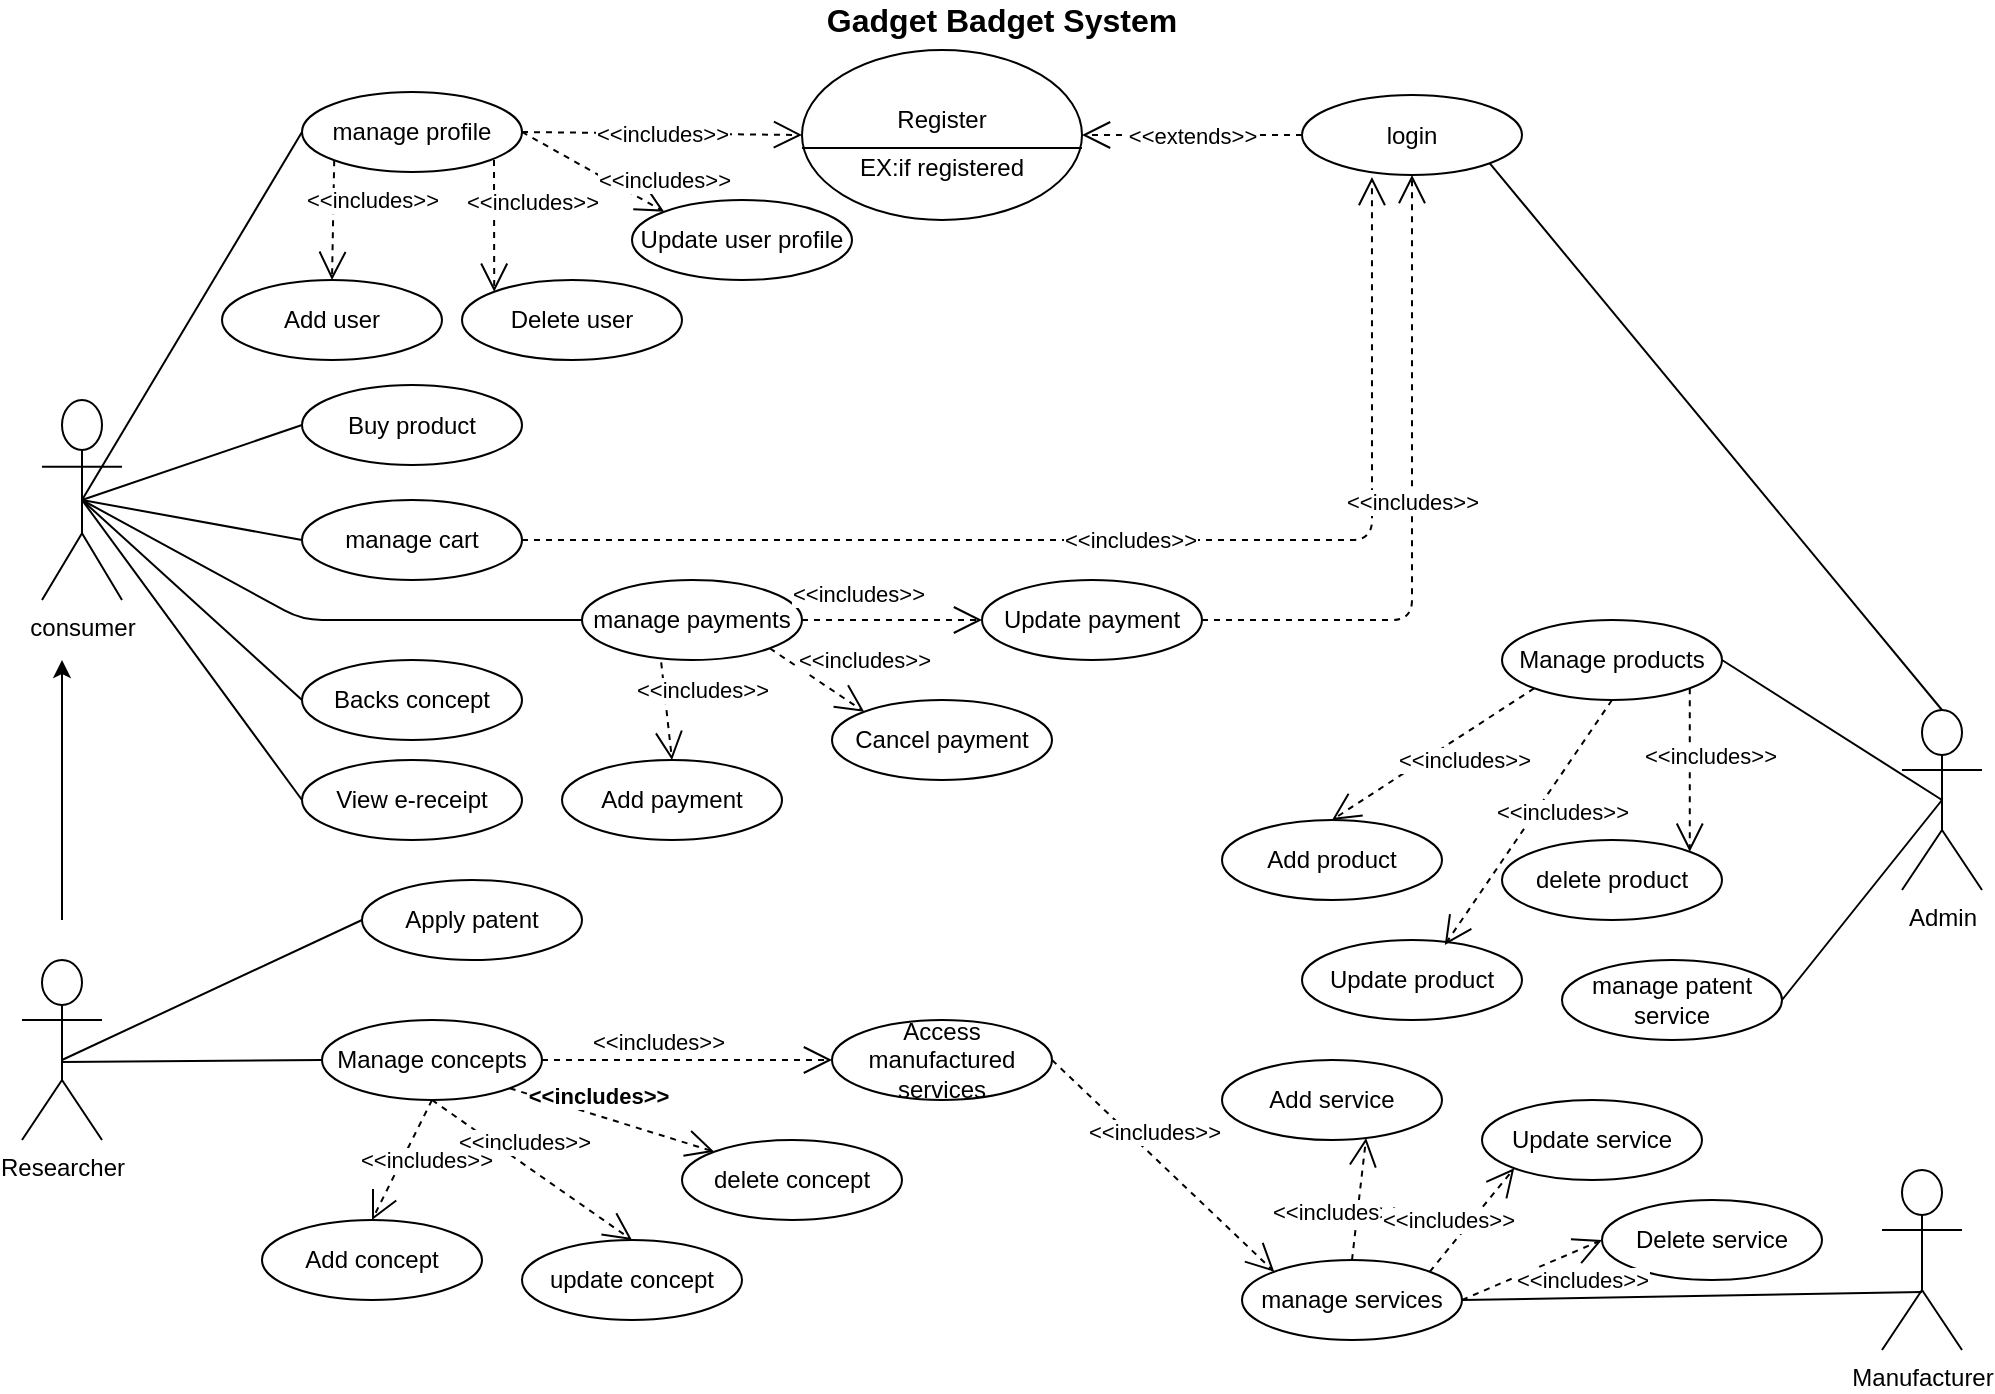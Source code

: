 <mxfile version="14.4.3" type="device"><diagram id="BjAr21-Kanh7Goh26VHl" name="Page-1"><mxGraphModel dx="1151" dy="2186" grid="1" gridSize="10" guides="1" tooltips="1" connect="1" arrows="1" fold="1" page="1" pageScale="1" pageWidth="850" pageHeight="1400" math="0" shadow="0"><root><mxCell id="0"/><mxCell id="1" parent="0"/><mxCell id="ga8SRVTDEs2_WaSy4wAb-4" value="Researcher" style="shape=umlActor;verticalLabelPosition=bottom;verticalAlign=top;html=1;outlineConnect=0;" parent="1" vertex="1"><mxGeometry x="70" y="-10" width="40" height="90" as="geometry"/></mxCell><mxCell id="ga8SRVTDEs2_WaSy4wAb-5" value="" style="endArrow=classic;html=1;" parent="1" edge="1"><mxGeometry width="50" height="50" relative="1" as="geometry"><mxPoint x="90" y="-30" as="sourcePoint"/><mxPoint x="90" y="-160" as="targetPoint"/></mxGeometry></mxCell><mxCell id="ga8SRVTDEs2_WaSy4wAb-7" value="manage profile" style="ellipse;whiteSpace=wrap;html=1;" parent="1" vertex="1"><mxGeometry x="210" y="-444" width="110" height="40" as="geometry"/></mxCell><mxCell id="ga8SRVTDEs2_WaSy4wAb-8" value="" style="ellipse;whiteSpace=wrap;html=1;" parent="1" vertex="1"><mxGeometry x="460" y="-465" width="140" height="85" as="geometry"/></mxCell><mxCell id="ga8SRVTDEs2_WaSy4wAb-9" value="login" style="ellipse;whiteSpace=wrap;html=1;" parent="1" vertex="1"><mxGeometry x="710" y="-442.5" width="110" height="40" as="geometry"/></mxCell><mxCell id="ga8SRVTDEs2_WaSy4wAb-10" value="&amp;lt;&amp;lt;includes&amp;gt;&amp;gt;" style="endArrow=open;endSize=12;dashed=1;html=1;exitX=1;exitY=0.5;exitDx=0;exitDy=0;entryX=0;entryY=0.5;entryDx=0;entryDy=0;" parent="1" source="ga8SRVTDEs2_WaSy4wAb-7" target="ga8SRVTDEs2_WaSy4wAb-8" edge="1"><mxGeometry width="160" relative="1" as="geometry"><mxPoint x="350" y="150" as="sourcePoint"/><mxPoint x="510" y="150" as="targetPoint"/></mxGeometry></mxCell><mxCell id="ga8SRVTDEs2_WaSy4wAb-11" value="" style="line;strokeWidth=1;fillColor=none;align=left;verticalAlign=middle;spacingTop=-1;spacingLeft=3;spacingRight=3;rotatable=0;labelPosition=right;points=[];portConstraint=eastwest;" parent="1" vertex="1"><mxGeometry x="460" y="-420" width="140" height="8" as="geometry"/></mxCell><mxCell id="ga8SRVTDEs2_WaSy4wAb-12" value="EX:if registered" style="text;html=1;strokeColor=none;fillColor=none;align=center;verticalAlign=middle;whiteSpace=wrap;rounded=0;" parent="1" vertex="1"><mxGeometry x="485" y="-416" width="90" height="20" as="geometry"/></mxCell><mxCell id="ga8SRVTDEs2_WaSy4wAb-13" value="&amp;lt;&amp;lt;extends&amp;gt;&amp;gt;" style="endArrow=open;endSize=12;dashed=1;html=1;exitX=0;exitY=0.5;exitDx=0;exitDy=0;entryX=1;entryY=0.5;entryDx=0;entryDy=0;" parent="1" source="ga8SRVTDEs2_WaSy4wAb-9" target="ga8SRVTDEs2_WaSy4wAb-8" edge="1"><mxGeometry width="160" relative="1" as="geometry"><mxPoint x="370" y="130" as="sourcePoint"/><mxPoint x="490" y="135" as="targetPoint"/></mxGeometry></mxCell><mxCell id="ga8SRVTDEs2_WaSy4wAb-14" value="" style="endArrow=none;html=1;entryX=0;entryY=0.5;entryDx=0;entryDy=0;" parent="1" target="ga8SRVTDEs2_WaSy4wAb-64" edge="1"><mxGeometry width="50" height="50" relative="1" as="geometry"><mxPoint x="90" y="41" as="sourcePoint"/><mxPoint x="250" y="45" as="targetPoint"/></mxGeometry></mxCell><mxCell id="ga8SRVTDEs2_WaSy4wAb-15" value="Add concept" style="ellipse;whiteSpace=wrap;html=1;" parent="1" vertex="1"><mxGeometry x="190" y="120" width="110" height="40" as="geometry"/></mxCell><mxCell id="ga8SRVTDEs2_WaSy4wAb-16" value="update concept" style="ellipse;whiteSpace=wrap;html=1;" parent="1" vertex="1"><mxGeometry x="320" y="130" width="110" height="40" as="geometry"/></mxCell><mxCell id="ga8SRVTDEs2_WaSy4wAb-17" value="&amp;lt;&amp;lt;includes&amp;gt;&amp;gt;" style="endArrow=open;endSize=12;dashed=1;html=1;exitX=0.5;exitY=1;exitDx=0;exitDy=0;entryX=0.5;entryY=0;entryDx=0;entryDy=0;" parent="1" source="ga8SRVTDEs2_WaSy4wAb-64" target="ga8SRVTDEs2_WaSy4wAb-16" edge="1"><mxGeometry x="-0.2" y="10" width="160" relative="1" as="geometry"><mxPoint x="344.072" y="69.633" as="sourcePoint"/><mxPoint x="225" y="350" as="targetPoint"/><mxPoint y="1" as="offset"/></mxGeometry></mxCell><mxCell id="ga8SRVTDEs2_WaSy4wAb-18" value="delete concept" style="ellipse;whiteSpace=wrap;html=1;" parent="1" vertex="1"><mxGeometry x="400" y="80" width="110" height="40" as="geometry"/></mxCell><mxCell id="ga8SRVTDEs2_WaSy4wAb-19" value="&amp;lt;&amp;lt;includes&amp;gt;&amp;gt;" style="endArrow=open;endSize=12;dashed=1;html=1;entryX=0;entryY=0.5;entryDx=0;entryDy=0;fontStyle=0;exitX=1;exitY=0.5;exitDx=0;exitDy=0;" parent="1" source="ga8SRVTDEs2_WaSy4wAb-64" target="ga8SRVTDEs2_WaSy4wAb-51" edge="1"><mxGeometry x="-0.2" y="10" width="160" relative="1" as="geometry"><mxPoint x="344.072" y="20.367" as="sourcePoint"/><mxPoint x="355" y="390" as="targetPoint"/><mxPoint y="1" as="offset"/></mxGeometry></mxCell><mxCell id="ga8SRVTDEs2_WaSy4wAb-20" value="manage payments" style="ellipse;whiteSpace=wrap;html=1;" parent="1" vertex="1"><mxGeometry x="350" y="-200" width="110" height="40" as="geometry"/></mxCell><mxCell id="ga8SRVTDEs2_WaSy4wAb-21" value="" style="endArrow=none;html=1;entryX=0;entryY=0.5;entryDx=0;entryDy=0;exitX=0.5;exitY=0.5;exitDx=0;exitDy=0;exitPerimeter=0;" parent="1" source="ga8SRVTDEs2_WaSy4wAb-32" target="ga8SRVTDEs2_WaSy4wAb-20" edge="1"><mxGeometry width="50" height="50" relative="1" as="geometry"><mxPoint x="110" y="150" as="sourcePoint"/><mxPoint x="260" y="130" as="targetPoint"/><Array as="points"><mxPoint x="210" y="-180"/></Array></mxGeometry></mxCell><mxCell id="ga8SRVTDEs2_WaSy4wAb-22" value="Add payment" style="ellipse;whiteSpace=wrap;html=1;" parent="1" vertex="1"><mxGeometry x="340" y="-110" width="110" height="40" as="geometry"/></mxCell><mxCell id="ga8SRVTDEs2_WaSy4wAb-23" value="Update payment" style="ellipse;whiteSpace=wrap;html=1;" parent="1" vertex="1"><mxGeometry x="550" y="-200" width="110" height="40" as="geometry"/></mxCell><mxCell id="ga8SRVTDEs2_WaSy4wAb-24" value="Cancel payment" style="ellipse;whiteSpace=wrap;html=1;" parent="1" vertex="1"><mxGeometry x="475" y="-140" width="110" height="40" as="geometry"/></mxCell><mxCell id="ga8SRVTDEs2_WaSy4wAb-25" value="View e-receipt" style="ellipse;whiteSpace=wrap;html=1;" parent="1" vertex="1"><mxGeometry x="210" y="-110" width="110" height="40" as="geometry"/></mxCell><mxCell id="ga8SRVTDEs2_WaSy4wAb-26" value="" style="endArrow=none;html=1;entryX=0;entryY=0.5;entryDx=0;entryDy=0;exitX=0.5;exitY=0.5;exitDx=0;exitDy=0;exitPerimeter=0;" parent="1" source="ga8SRVTDEs2_WaSy4wAb-32" target="ga8SRVTDEs2_WaSy4wAb-25" edge="1"><mxGeometry width="50" height="50" relative="1" as="geometry"><mxPoint x="105" y="-250" as="sourcePoint"/><mxPoint x="380" y="-90" as="targetPoint"/></mxGeometry></mxCell><mxCell id="ga8SRVTDEs2_WaSy4wAb-27" value="&amp;lt;&amp;lt;includes&amp;gt;&amp;gt;" style="endArrow=open;endSize=12;dashed=1;html=1;exitX=0.36;exitY=1.031;exitDx=0;exitDy=0;entryX=0.5;entryY=0;entryDx=0;entryDy=0;exitPerimeter=0;" parent="1" source="ga8SRVTDEs2_WaSy4wAb-20" target="ga8SRVTDEs2_WaSy4wAb-22" edge="1"><mxGeometry x="-0.346" y="19" width="160" relative="1" as="geometry"><mxPoint x="370" y="130" as="sourcePoint"/><mxPoint x="495" y="132.5" as="targetPoint"/><mxPoint as="offset"/></mxGeometry></mxCell><mxCell id="ga8SRVTDEs2_WaSy4wAb-28" value="manage patent service" style="ellipse;whiteSpace=wrap;html=1;" parent="1" vertex="1"><mxGeometry x="840" y="-10" width="110" height="40" as="geometry"/></mxCell><mxCell id="ga8SRVTDEs2_WaSy4wAb-29" value="" style="endArrow=none;html=1;entryX=0;entryY=0.5;entryDx=0;entryDy=0;" parent="1" target="ga8SRVTDEs2_WaSy4wAb-63" edge="1"><mxGeometry width="50" height="50" relative="1" as="geometry"><mxPoint x="90" y="40" as="sourcePoint"/><mxPoint x="235.928" y="-19.633" as="targetPoint"/></mxGeometry></mxCell><mxCell id="ga8SRVTDEs2_WaSy4wAb-31" value="manage cart" style="ellipse;whiteSpace=wrap;html=1;" parent="1" vertex="1"><mxGeometry x="210" y="-240" width="110" height="40" as="geometry"/></mxCell><mxCell id="ga8SRVTDEs2_WaSy4wAb-32" value="consumer" style="shape=umlActor;verticalLabelPosition=bottom;verticalAlign=top;html=1;outlineConnect=0;" parent="1" vertex="1"><mxGeometry x="80" y="-290" width="40" height="100" as="geometry"/></mxCell><mxCell id="ga8SRVTDEs2_WaSy4wAb-33" value="" style="endArrow=none;html=1;exitX=0.5;exitY=0.5;exitDx=0;exitDy=0;exitPerimeter=0;entryX=0;entryY=0.5;entryDx=0;entryDy=0;" parent="1" source="ga8SRVTDEs2_WaSy4wAb-32" target="ga8SRVTDEs2_WaSy4wAb-7" edge="1"><mxGeometry width="50" height="50" relative="1" as="geometry"><mxPoint x="115" y="155" as="sourcePoint"/><mxPoint x="260" y="130" as="targetPoint"/></mxGeometry></mxCell><mxCell id="ga8SRVTDEs2_WaSy4wAb-34" value="Register" style="text;html=1;strokeColor=none;fillColor=none;align=center;verticalAlign=middle;whiteSpace=wrap;rounded=0;" parent="1" vertex="1"><mxGeometry x="510" y="-440" width="40" height="20" as="geometry"/></mxCell><mxCell id="ga8SRVTDEs2_WaSy4wAb-35" value="" style="endArrow=none;html=1;exitX=0.5;exitY=0.5;exitDx=0;exitDy=0;exitPerimeter=0;entryX=0;entryY=0.5;entryDx=0;entryDy=0;" parent="1" source="ga8SRVTDEs2_WaSy4wAb-32" target="ga8SRVTDEs2_WaSy4wAb-31" edge="1"><mxGeometry width="50" height="50" relative="1" as="geometry"><mxPoint x="115" y="-245" as="sourcePoint"/><mxPoint x="220" y="-245" as="targetPoint"/></mxGeometry></mxCell><mxCell id="ga8SRVTDEs2_WaSy4wAb-36" value="&amp;lt;&amp;lt;includes&amp;gt;&amp;gt;" style="endArrow=open;endSize=12;dashed=1;html=1;entryX=0.318;entryY=1.025;entryDx=0;entryDy=0;entryPerimeter=0;exitX=1;exitY=0.5;exitDx=0;exitDy=0;" parent="1" source="ga8SRVTDEs2_WaSy4wAb-31" target="ga8SRVTDEs2_WaSy4wAb-9" edge="1"><mxGeometry width="160" relative="1" as="geometry"><mxPoint x="296" y="-160" as="sourcePoint"/><mxPoint x="720" y="-240" as="targetPoint"/><Array as="points"><mxPoint x="745" y="-220"/></Array></mxGeometry></mxCell><mxCell id="ga8SRVTDEs2_WaSy4wAb-37" value="Backs concept" style="ellipse;whiteSpace=wrap;html=1;" parent="1" vertex="1"><mxGeometry x="210" y="-160" width="110" height="40" as="geometry"/></mxCell><mxCell id="ga8SRVTDEs2_WaSy4wAb-38" value="" style="endArrow=none;html=1;exitX=0.5;exitY=0.5;exitDx=0;exitDy=0;exitPerimeter=0;entryX=0;entryY=0.5;entryDx=0;entryDy=0;" parent="1" source="ga8SRVTDEs2_WaSy4wAb-32" target="ga8SRVTDEs2_WaSy4wAb-37" edge="1"><mxGeometry width="50" height="50" relative="1" as="geometry"><mxPoint x="115" y="-245" as="sourcePoint"/><mxPoint x="220" y="-190" as="targetPoint"/></mxGeometry></mxCell><mxCell id="ga8SRVTDEs2_WaSy4wAb-39" value="&amp;lt;&amp;lt;includes&amp;gt;&amp;gt;" style="endArrow=open;endSize=12;dashed=1;html=1;entryX=0;entryY=0;entryDx=0;entryDy=0;exitX=1;exitY=1;exitDx=0;exitDy=0;" parent="1" source="ga8SRVTDEs2_WaSy4wAb-20" target="ga8SRVTDEs2_WaSy4wAb-24" edge="1"><mxGeometry x="0.506" y="22" width="160" relative="1" as="geometry"><mxPoint x="376.109" y="-145.858" as="sourcePoint"/><mxPoint x="375" y="-70" as="targetPoint"/><mxPoint x="-1" as="offset"/></mxGeometry></mxCell><mxCell id="ga8SRVTDEs2_WaSy4wAb-40" value="&amp;lt;&amp;lt;includes&amp;gt;&amp;gt;" style="endArrow=open;endSize=12;dashed=1;html=1;entryX=0;entryY=0.5;entryDx=0;entryDy=0;exitX=1;exitY=0.5;exitDx=0;exitDy=0;" parent="1" source="ga8SRVTDEs2_WaSy4wAb-20" target="ga8SRVTDEs2_WaSy4wAb-23" edge="1"><mxGeometry x="-0.387" y="13" width="160" relative="1" as="geometry"><mxPoint x="453.891" y="-145.858" as="sourcePoint"/><mxPoint x="490" y="-70" as="targetPoint"/><mxPoint as="offset"/></mxGeometry></mxCell><mxCell id="ga8SRVTDEs2_WaSy4wAb-41" value="&amp;lt;&amp;lt;includes&amp;gt;&amp;gt;" style="endArrow=open;endSize=12;dashed=1;html=1;entryX=0.5;entryY=1;entryDx=0;entryDy=0;exitX=1;exitY=0.5;exitDx=0;exitDy=0;" parent="1" source="ga8SRVTDEs2_WaSy4wAb-23" target="ga8SRVTDEs2_WaSy4wAb-9" edge="1"><mxGeometry width="160" relative="1" as="geometry"><mxPoint x="330" y="-190" as="sourcePoint"/><mxPoint x="754.98" y="-224" as="targetPoint"/><Array as="points"><mxPoint x="765" y="-180"/></Array></mxGeometry></mxCell><mxCell id="ga8SRVTDEs2_WaSy4wAb-42" style="edgeStyle=orthogonalEdgeStyle;rounded=0;orthogonalLoop=1;jettySize=auto;html=1;exitX=0.5;exitY=1;exitDx=0;exitDy=0;" parent="1" edge="1"><mxGeometry relative="1" as="geometry"><mxPoint x="715" as="sourcePoint"/><mxPoint x="715" as="targetPoint"/></mxGeometry></mxCell><mxCell id="ga8SRVTDEs2_WaSy4wAb-43" value="Manufacturer" style="shape=umlActor;verticalLabelPosition=bottom;verticalAlign=top;html=1;outlineConnect=0;" parent="1" vertex="1"><mxGeometry x="1000" y="95" width="40" height="90" as="geometry"/></mxCell><mxCell id="ga8SRVTDEs2_WaSy4wAb-44" value="manage services" style="ellipse;whiteSpace=wrap;html=1;" parent="1" vertex="1"><mxGeometry x="680" y="140" width="110" height="40" as="geometry"/></mxCell><mxCell id="ga8SRVTDEs2_WaSy4wAb-45" value="" style="endArrow=none;html=1;entryX=1;entryY=0.5;entryDx=0;entryDy=0;exitX=0.5;exitY=0.678;exitDx=0;exitDy=0;exitPerimeter=0;" parent="1" source="ga8SRVTDEs2_WaSy4wAb-43" target="ga8SRVTDEs2_WaSy4wAb-44" edge="1"><mxGeometry width="50" height="50" relative="1" as="geometry"><mxPoint x="100" y="50" as="sourcePoint"/><mxPoint x="228.609" y="220.251" as="targetPoint"/></mxGeometry></mxCell><mxCell id="ga8SRVTDEs2_WaSy4wAb-46" value="Buy product" style="ellipse;whiteSpace=wrap;html=1;" parent="1" vertex="1"><mxGeometry x="210" y="-297.5" width="110" height="40" as="geometry"/></mxCell><mxCell id="ga8SRVTDEs2_WaSy4wAb-47" value="" style="endArrow=none;html=1;exitX=0.5;exitY=0.5;exitDx=0;exitDy=0;exitPerimeter=0;entryX=0;entryY=0.5;entryDx=0;entryDy=0;" parent="1" source="ga8SRVTDEs2_WaSy4wAb-32" target="ga8SRVTDEs2_WaSy4wAb-46" edge="1"><mxGeometry width="50" height="50" relative="1" as="geometry"><mxPoint x="110" y="-230" as="sourcePoint"/><mxPoint x="220" y="-330" as="targetPoint"/></mxGeometry></mxCell><mxCell id="ga8SRVTDEs2_WaSy4wAb-48" value="Admin" style="shape=umlActor;verticalLabelPosition=bottom;verticalAlign=top;html=1;outlineConnect=0;" parent="1" vertex="1"><mxGeometry x="1010" y="-135" width="40" height="90" as="geometry"/></mxCell><mxCell id="ga8SRVTDEs2_WaSy4wAb-50" value="" style="endArrow=none;html=1;entryX=1;entryY=1;entryDx=0;entryDy=0;exitX=0.5;exitY=0;exitDx=0;exitDy=0;exitPerimeter=0;" parent="1" source="ga8SRVTDEs2_WaSy4wAb-48" target="ga8SRVTDEs2_WaSy4wAb-9" edge="1"><mxGeometry width="50" height="50" relative="1" as="geometry"><mxPoint x="980" y="-150" as="sourcePoint"/><mxPoint x="780.0" y="-70" as="targetPoint"/></mxGeometry></mxCell><mxCell id="ga8SRVTDEs2_WaSy4wAb-51" value="Access manufactured services" style="ellipse;whiteSpace=wrap;html=1;" parent="1" vertex="1"><mxGeometry x="475" y="20" width="110" height="40" as="geometry"/></mxCell><mxCell id="ga8SRVTDEs2_WaSy4wAb-52" value="&amp;lt;&amp;lt;includes&amp;gt;&amp;gt;" style="endArrow=open;endSize=12;dashed=1;html=1;entryX=0;entryY=0;entryDx=0;entryDy=0;fontStyle=1;exitX=1;exitY=1;exitDx=0;exitDy=0;" parent="1" source="ga8SRVTDEs2_WaSy4wAb-64" target="ga8SRVTDEs2_WaSy4wAb-18" edge="1"><mxGeometry x="-0.2" y="10" width="160" relative="1" as="geometry"><mxPoint x="360" y="45" as="sourcePoint"/><mxPoint x="510" y="70" as="targetPoint"/><mxPoint y="1" as="offset"/></mxGeometry></mxCell><mxCell id="ga8SRVTDEs2_WaSy4wAb-53" value="&amp;lt;&amp;lt;includes&amp;gt;&amp;gt;" style="endArrow=open;endSize=12;dashed=1;html=1;exitX=1;exitY=0.5;exitDx=0;exitDy=0;entryX=0;entryY=0;entryDx=0;entryDy=0;" parent="1" source="ga8SRVTDEs2_WaSy4wAb-51" target="ga8SRVTDEs2_WaSy4wAb-44" edge="1"><mxGeometry x="-0.2" y="10" width="160" relative="1" as="geometry"><mxPoint x="368.02" y="24.01" as="sourcePoint"/><mxPoint x="670.0" y="-70" as="targetPoint"/><mxPoint y="1" as="offset"/><Array as="points"/></mxGeometry></mxCell><mxCell id="ga8SRVTDEs2_WaSy4wAb-54" value="Manage products" style="ellipse;whiteSpace=wrap;html=1;" parent="1" vertex="1"><mxGeometry x="810" y="-180" width="110" height="40" as="geometry"/></mxCell><mxCell id="ga8SRVTDEs2_WaSy4wAb-55" value="" style="endArrow=none;html=1;entryX=1;entryY=0.5;entryDx=0;entryDy=0;exitX=0.5;exitY=0.5;exitDx=0;exitDy=0;exitPerimeter=0;" parent="1" source="ga8SRVTDEs2_WaSy4wAb-48" target="ga8SRVTDEs2_WaSy4wAb-54" edge="1"><mxGeometry width="50" height="50" relative="1" as="geometry"><mxPoint x="1010" y="-130" as="sourcePoint"/><mxPoint x="813.636" y="-315.766" as="targetPoint"/></mxGeometry></mxCell><mxCell id="ga8SRVTDEs2_WaSy4wAb-56" value="Add product" style="ellipse;whiteSpace=wrap;html=1;" parent="1" vertex="1"><mxGeometry x="670" y="-80" width="110" height="40" as="geometry"/></mxCell><mxCell id="ga8SRVTDEs2_WaSy4wAb-57" value="delete product" style="ellipse;whiteSpace=wrap;html=1;" parent="1" vertex="1"><mxGeometry x="810" y="-70" width="110" height="40" as="geometry"/></mxCell><mxCell id="ga8SRVTDEs2_WaSy4wAb-58" value="Update product" style="ellipse;whiteSpace=wrap;html=1;" parent="1" vertex="1"><mxGeometry x="710" y="-20" width="110" height="40" as="geometry"/></mxCell><mxCell id="ga8SRVTDEs2_WaSy4wAb-59" value="&amp;lt;&amp;lt;includes&amp;gt;&amp;gt;" style="endArrow=open;endSize=12;dashed=1;html=1;exitX=0;exitY=1;exitDx=0;exitDy=0;entryX=0.5;entryY=0;entryDx=0;entryDy=0;" parent="1" source="ga8SRVTDEs2_WaSy4wAb-54" target="ga8SRVTDEs2_WaSy4wAb-56" edge="1"><mxGeometry x="-0.2" y="10" width="160" relative="1" as="geometry"><mxPoint x="354.037" y="59.655" as="sourcePoint"/><mxPoint x="385" y="140" as="targetPoint"/><mxPoint y="1" as="offset"/></mxGeometry></mxCell><mxCell id="ga8SRVTDEs2_WaSy4wAb-60" value="&amp;lt;&amp;lt;includes&amp;gt;&amp;gt;" style="endArrow=open;endSize=12;dashed=1;html=1;exitX=0.5;exitY=1;exitDx=0;exitDy=0;entryX=0.649;entryY=0.061;entryDx=0;entryDy=0;entryPerimeter=0;" parent="1" source="ga8SRVTDEs2_WaSy4wAb-54" target="ga8SRVTDEs2_WaSy4wAb-58" edge="1"><mxGeometry x="-0.2" y="10" width="160" relative="1" as="geometry"><mxPoint x="836.364" y="-135.766" as="sourcePoint"/><mxPoint x="735.0" y="-70" as="targetPoint"/><mxPoint y="1" as="offset"/></mxGeometry></mxCell><mxCell id="ga8SRVTDEs2_WaSy4wAb-61" value="&amp;lt;&amp;lt;includes&amp;gt;&amp;gt;" style="endArrow=open;endSize=12;dashed=1;html=1;exitX=1;exitY=1;exitDx=0;exitDy=0;entryX=1;entryY=0;entryDx=0;entryDy=0;" parent="1" source="ga8SRVTDEs2_WaSy4wAb-54" target="ga8SRVTDEs2_WaSy4wAb-57" edge="1"><mxGeometry x="-0.2" y="10" width="160" relative="1" as="geometry"><mxPoint x="875" y="-130" as="sourcePoint"/><mxPoint x="791.39" y="-7.56" as="targetPoint"/><mxPoint y="1" as="offset"/></mxGeometry></mxCell><mxCell id="ga8SRVTDEs2_WaSy4wAb-62" value="&amp;lt;&amp;lt;includes&amp;gt;&amp;gt;" style="endArrow=open;endSize=12;dashed=1;html=1;exitX=0.5;exitY=1;exitDx=0;exitDy=0;entryX=0.5;entryY=0;entryDx=0;entryDy=0;" parent="1" source="ga8SRVTDEs2_WaSy4wAb-64" target="ga8SRVTDEs2_WaSy4wAb-15" edge="1"><mxGeometry x="-0.2" y="10" width="160" relative="1" as="geometry"><mxPoint x="305" y="80" as="sourcePoint"/><mxPoint x="385" y="140" as="targetPoint"/><mxPoint y="1" as="offset"/></mxGeometry></mxCell><mxCell id="ga8SRVTDEs2_WaSy4wAb-63" value="Apply patent" style="ellipse;whiteSpace=wrap;html=1;" parent="1" vertex="1"><mxGeometry x="240" y="-50" width="110" height="40" as="geometry"/></mxCell><mxCell id="ga8SRVTDEs2_WaSy4wAb-64" value="Manage concepts" style="ellipse;whiteSpace=wrap;html=1;" parent="1" vertex="1"><mxGeometry x="220" y="20" width="110" height="40" as="geometry"/></mxCell><mxCell id="ga8SRVTDEs2_WaSy4wAb-65" value="&lt;b&gt;&lt;font style=&quot;font-size: 16px&quot;&gt;Gadget Badget System&lt;/font&gt;&lt;/b&gt;" style="text;html=1;strokeColor=none;fillColor=none;align=center;verticalAlign=middle;whiteSpace=wrap;rounded=0;" parent="1" vertex="1"><mxGeometry x="425" y="-490" width="270" height="20" as="geometry"/></mxCell><mxCell id="rF9qkElUR9DbTrjuWaH6-1" value="Add service" style="ellipse;whiteSpace=wrap;html=1;" parent="1" vertex="1"><mxGeometry x="670" y="40" width="110" height="40" as="geometry"/></mxCell><mxCell id="rF9qkElUR9DbTrjuWaH6-2" value="Update service" style="ellipse;whiteSpace=wrap;html=1;" parent="1" vertex="1"><mxGeometry x="800" y="60" width="110" height="40" as="geometry"/></mxCell><mxCell id="rF9qkElUR9DbTrjuWaH6-3" value="Delete service" style="ellipse;whiteSpace=wrap;html=1;" parent="1" vertex="1"><mxGeometry x="860" y="110" width="110" height="40" as="geometry"/></mxCell><mxCell id="rF9qkElUR9DbTrjuWaH6-4" value="&amp;lt;&amp;lt;includes&amp;gt;&amp;gt;" style="endArrow=open;endSize=12;dashed=1;html=1;exitX=0.5;exitY=0;exitDx=0;exitDy=0;entryX=0.655;entryY=0.975;entryDx=0;entryDy=0;entryPerimeter=0;" parent="1" source="ga8SRVTDEs2_WaSy4wAb-44" target="rF9qkElUR9DbTrjuWaH6-1" edge="1"><mxGeometry x="-0.2" y="10" width="160" relative="1" as="geometry"><mxPoint x="823.61" y="88.78" as="sourcePoint"/><mxPoint x="740.0" y="211.22" as="targetPoint"/><mxPoint y="1" as="offset"/></mxGeometry></mxCell><mxCell id="rF9qkElUR9DbTrjuWaH6-5" value="" style="endArrow=none;html=1;entryX=1;entryY=0.5;entryDx=0;entryDy=0;exitX=0.5;exitY=0.5;exitDx=0;exitDy=0;exitPerimeter=0;" parent="1" source="ga8SRVTDEs2_WaSy4wAb-48" target="ga8SRVTDEs2_WaSy4wAb-28" edge="1"><mxGeometry width="50" height="50" relative="1" as="geometry"><mxPoint x="1010" y="-151" as="sourcePoint"/><mxPoint x="930" y="-150" as="targetPoint"/></mxGeometry></mxCell><mxCell id="rF9qkElUR9DbTrjuWaH6-6" value="&amp;lt;&amp;lt;includes&amp;gt;&amp;gt;" style="endArrow=open;endSize=12;dashed=1;html=1;exitX=1;exitY=0;exitDx=0;exitDy=0;entryX=0;entryY=1;entryDx=0;entryDy=0;" parent="1" source="ga8SRVTDEs2_WaSy4wAb-44" target="rF9qkElUR9DbTrjuWaH6-2" edge="1"><mxGeometry x="-0.2" y="10" width="160" relative="1" as="geometry"><mxPoint x="745" y="150" as="sourcePoint"/><mxPoint x="752.05" y="89" as="targetPoint"/><mxPoint y="1" as="offset"/></mxGeometry></mxCell><mxCell id="rF9qkElUR9DbTrjuWaH6-7" value="&amp;lt;&amp;lt;includes&amp;gt;&amp;gt;" style="endArrow=open;endSize=12;dashed=1;html=1;exitX=1;exitY=0.5;exitDx=0;exitDy=0;entryX=0;entryY=0.5;entryDx=0;entryDy=0;" parent="1" source="ga8SRVTDEs2_WaSy4wAb-44" target="rF9qkElUR9DbTrjuWaH6-3" edge="1"><mxGeometry x="0.552" y="-14" width="160" relative="1" as="geometry"><mxPoint x="783.891" y="155.858" as="sourcePoint"/><mxPoint x="810" y="90" as="targetPoint"/><mxPoint as="offset"/></mxGeometry></mxCell><mxCell id="rF9qkElUR9DbTrjuWaH6-8" value="Add user" style="ellipse;whiteSpace=wrap;html=1;" parent="1" vertex="1"><mxGeometry x="170" y="-350" width="110" height="40" as="geometry"/></mxCell><mxCell id="rF9qkElUR9DbTrjuWaH6-12" value="Delete user" style="ellipse;whiteSpace=wrap;html=1;" parent="1" vertex="1"><mxGeometry x="290" y="-350" width="110" height="40" as="geometry"/></mxCell><mxCell id="rF9qkElUR9DbTrjuWaH6-13" value="Update user profile" style="ellipse;whiteSpace=wrap;html=1;" parent="1" vertex="1"><mxGeometry x="375" y="-390" width="110" height="40" as="geometry"/></mxCell><mxCell id="rF9qkElUR9DbTrjuWaH6-14" value="&amp;lt;&amp;lt;includes&amp;gt;&amp;gt;" style="endArrow=open;endSize=12;dashed=1;html=1;exitX=0;exitY=1;exitDx=0;exitDy=0;entryX=0.5;entryY=0;entryDx=0;entryDy=0;" parent="1" source="ga8SRVTDEs2_WaSy4wAb-7" target="rF9qkElUR9DbTrjuWaH6-8" edge="1"><mxGeometry x="-0.346" y="19" width="160" relative="1" as="geometry"><mxPoint x="399.6" y="-148.76" as="sourcePoint"/><mxPoint x="405" y="-100" as="targetPoint"/><mxPoint as="offset"/></mxGeometry></mxCell><mxCell id="rF9qkElUR9DbTrjuWaH6-15" value="&amp;lt;&amp;lt;includes&amp;gt;&amp;gt;" style="endArrow=open;endSize=12;dashed=1;html=1;entryX=0;entryY=0;entryDx=0;entryDy=0;" parent="1" target="rF9qkElUR9DbTrjuWaH6-12" edge="1"><mxGeometry x="-0.346" y="19" width="160" relative="1" as="geometry"><mxPoint x="306" y="-410" as="sourcePoint"/><mxPoint x="245" y="-340" as="targetPoint"/><mxPoint as="offset"/></mxGeometry></mxCell><mxCell id="rF9qkElUR9DbTrjuWaH6-16" value="&amp;lt;&amp;lt;includes&amp;gt;&amp;gt;" style="endArrow=open;endSize=12;dashed=1;html=1;exitX=1;exitY=0.5;exitDx=0;exitDy=0;entryX=0;entryY=0;entryDx=0;entryDy=0;" parent="1" source="ga8SRVTDEs2_WaSy4wAb-7" target="rF9qkElUR9DbTrjuWaH6-13" edge="1"><mxGeometry x="0.81" y="14" width="160" relative="1" as="geometry"><mxPoint x="316" y="-400" as="sourcePoint"/><mxPoint x="370" y="-390" as="targetPoint"/><mxPoint as="offset"/></mxGeometry></mxCell></root></mxGraphModel></diagram></mxfile>